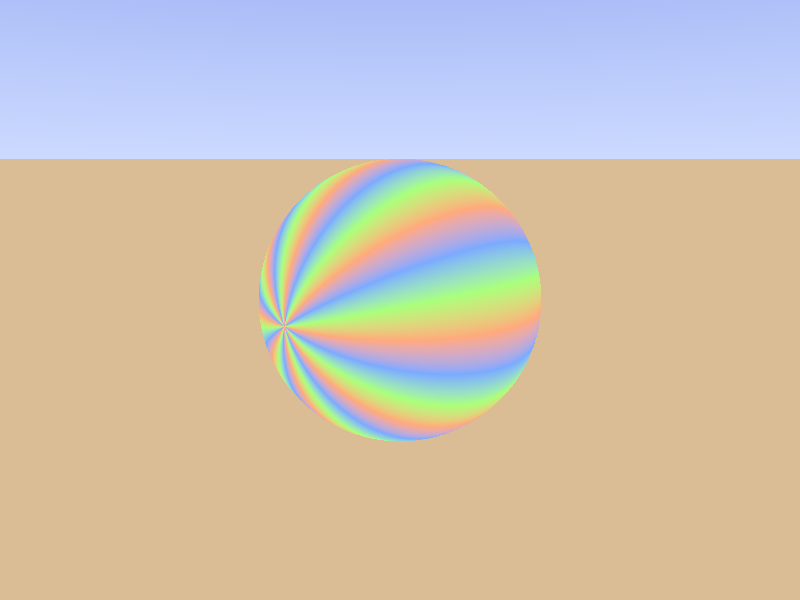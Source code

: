 // Persistence of Vision Ray Tracer Scene Description File
// File: right-handed-basic-scene.pov
// Vers: 3.6
// Desc: Basic Scene Example, converted to a right-handed coordinate system
// Date: 09/15/12
// Auth: Nathan Carter, modifying POV's built-in basic scene template
//

#version 3.6;

#include "colors.inc"

global_settings {
  assumed_gamma 1.0
}

// ----------------------------------------

camera {
  location  <3,-3,1>
  look_at   <0,0,0>
  sky       <0,0,1>
  right     -x*image_width/image_height
}

sky_sphere {
  pigment {
    gradient z
    color_map {
      [0.0 rgb <0.6,0.7,1.0>]
      [0.7 rgb <0.0,0.1,0.8>]
    }
  }
}

light_source {
  <0, 0, 0>            // light's position (translated below)
  color rgb <1, 1, 1>  // light's color
  translate <-30,-30,30>
}

// ----------------------------------------

plane {
  z, -1
  pigment { color rgb <0.7,0.5,0.3> }
}

sphere {
  0.0, 1
  texture {
    pigment {
      radial
      frequency 8
      color_map {
        [0.00 color rgb <1.0,0.4,0.2> ]
        [0.33 color rgb <0.2,0.4,1.0> ]
        [0.66 color rgb <0.4,1.0,0.2> ]
        [1.00 color rgb <1.0,0.4,0.2> ]
      }
    }
    finish{
      specular 0.6
    }
  }
}

